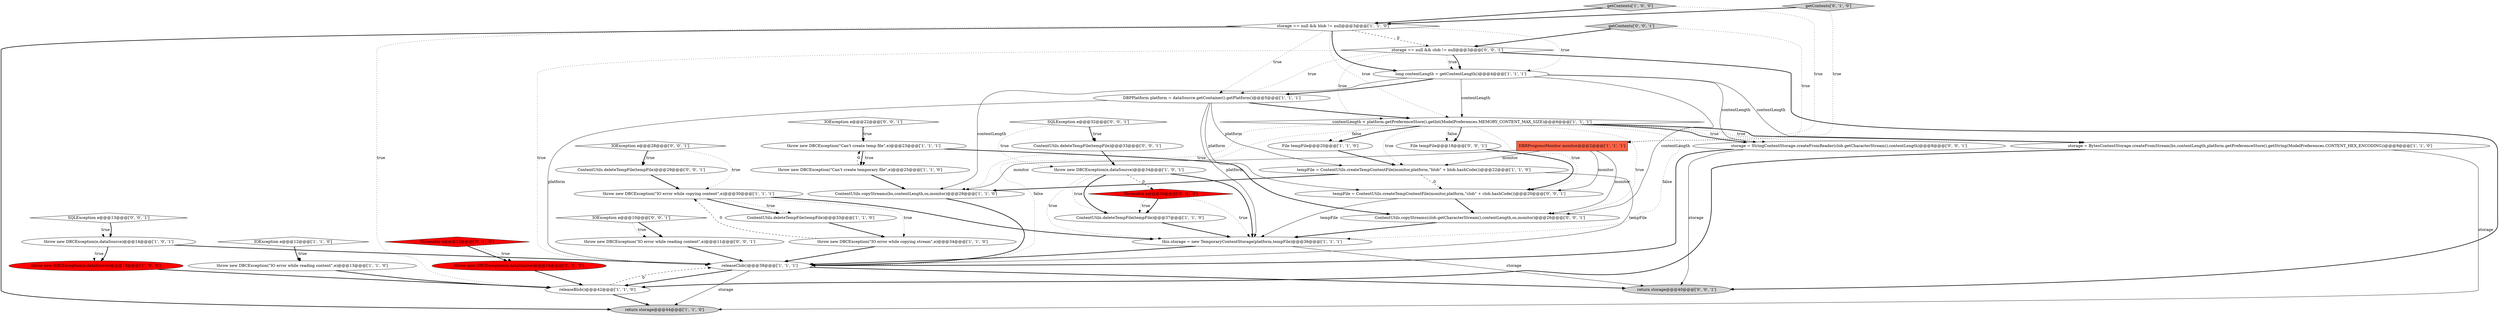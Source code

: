 digraph {
34 [style = filled, label = "ContentUtils.deleteTempFile(tempFile)@@@29@@@['0', '0', '1']", fillcolor = white, shape = ellipse image = "AAA0AAABBB3BBB"];
41 [style = filled, label = "tempFile = ContentUtils.createTempContentFile(monitor,platform,\"clob\" + clob.hashCode())@@@20@@@['0', '0', '1']", fillcolor = white, shape = ellipse image = "AAA0AAABBB3BBB"];
30 [style = filled, label = "IOException e@@@28@@@['0', '0', '1']", fillcolor = white, shape = diamond image = "AAA0AAABBB3BBB"];
28 [style = filled, label = "getContents['0', '1', '0']", fillcolor = lightgray, shape = diamond image = "AAA0AAABBB2BBB"];
32 [style = filled, label = "SQLException e@@@32@@@['0', '0', '1']", fillcolor = white, shape = diamond image = "AAA0AAABBB3BBB"];
10 [style = filled, label = "ContentUtils.copyStreams(bs,contentLength,os,monitor)@@@29@@@['1', '1', '0']", fillcolor = white, shape = ellipse image = "AAA0AAABBB1BBB"];
13 [style = filled, label = "tempFile = ContentUtils.createTempContentFile(monitor,platform,\"blob\" + blob.hashCode())@@@22@@@['1', '1', '0']", fillcolor = white, shape = ellipse image = "AAA0AAABBB1BBB"];
18 [style = filled, label = "DBRProgressMonitor monitor@@@2@@@['1', '1', '1']", fillcolor = tomato, shape = box image = "AAA0AAABBB1BBB"];
15 [style = filled, label = "throw new DBCException(\"Can't create temporary file\",e)@@@25@@@['1', '1', '0']", fillcolor = white, shape = ellipse image = "AAA0AAABBB1BBB"];
14 [style = filled, label = "throw new DBCException(\"IO error while reading content\",e)@@@13@@@['1', '1', '0']", fillcolor = white, shape = ellipse image = "AAA0AAABBB1BBB"];
39 [style = filled, label = "return storage@@@40@@@['0', '0', '1']", fillcolor = lightgray, shape = ellipse image = "AAA0AAABBB3BBB"];
0 [style = filled, label = "DBPPlatform platform = dataSource.getContainer().getPlatform()@@@5@@@['1', '1', '1']", fillcolor = white, shape = ellipse image = "AAA0AAABBB1BBB"];
37 [style = filled, label = "IOException e@@@10@@@['0', '0', '1']", fillcolor = white, shape = diamond image = "AAA0AAABBB3BBB"];
16 [style = filled, label = "releaseClob()@@@38@@@['1', '1', '1']", fillcolor = white, shape = ellipse image = "AAA0AAABBB1BBB"];
36 [style = filled, label = "storage = StringContentStorage.createFromReader(clob.getCharacterStream(),contentLength)@@@8@@@['0', '0', '1']", fillcolor = white, shape = ellipse image = "AAA0AAABBB3BBB"];
1 [style = filled, label = "IOException e@@@12@@@['1', '1', '0']", fillcolor = white, shape = diamond image = "AAA0AAABBB1BBB"];
22 [style = filled, label = "long contentLength = getContentLength()@@@4@@@['1', '1', '1']", fillcolor = white, shape = ellipse image = "AAA0AAABBB1BBB"];
20 [style = filled, label = "File tempFile@@@20@@@['1', '1', '0']", fillcolor = white, shape = ellipse image = "AAA0AAABBB1BBB"];
2 [style = filled, label = "this.storage = new TemporaryContentStorage(platform,tempFile)@@@36@@@['1', '1', '1']", fillcolor = white, shape = ellipse image = "AAA0AAABBB1BBB"];
4 [style = filled, label = "throw new DBCException(e,dataSource)@@@14@@@['1', '0', '1']", fillcolor = white, shape = ellipse image = "AAA0AAABBB1BBB"];
17 [style = filled, label = "getContents['1', '0', '0']", fillcolor = lightgray, shape = diamond image = "AAA0AAABBB1BBB"];
29 [style = filled, label = "throw new DBCException(\"IO error while reading content\",e)@@@11@@@['0', '0', '1']", fillcolor = white, shape = ellipse image = "AAA0AAABBB3BBB"];
6 [style = filled, label = "throw new DBCException(\"IO error while copying stream\",e)@@@34@@@['1', '1', '0']", fillcolor = white, shape = ellipse image = "AAA0AAABBB1BBB"];
38 [style = filled, label = "File tempFile@@@18@@@['0', '0', '1']", fillcolor = white, shape = ellipse image = "AAA0AAABBB3BBB"];
25 [style = filled, label = "throw new DBCException(e,dataSource)@@@16@@@['0', '1', '0']", fillcolor = red, shape = ellipse image = "AAA1AAABBB2BBB"];
21 [style = filled, label = "storage = BytesContentStorage.createFromStream(bs,contentLength,platform.getPreferenceStore().getString(ModelPreferences.CONTENT_HEX_ENCODING))@@@9@@@['1', '1', '0']", fillcolor = white, shape = ellipse image = "AAA0AAABBB1BBB"];
11 [style = filled, label = "releaseBlob()@@@42@@@['1', '1', '0']", fillcolor = white, shape = ellipse image = "AAA0AAABBB1BBB"];
43 [style = filled, label = "ContentUtils.deleteTempFile(tempFile)@@@33@@@['0', '0', '1']", fillcolor = white, shape = ellipse image = "AAA0AAABBB3BBB"];
9 [style = filled, label = "throw new DBCException(e,dataSource)@@@13@@@['1', '0', '0']", fillcolor = red, shape = ellipse image = "AAA1AAABBB1BBB"];
33 [style = filled, label = "IOException e@@@22@@@['0', '0', '1']", fillcolor = white, shape = diamond image = "AAA0AAABBB3BBB"];
35 [style = filled, label = "ContentUtils.copyStreams(clob.getCharacterStream(),contentLength,os,monitor)@@@26@@@['0', '0', '1']", fillcolor = white, shape = ellipse image = "AAA0AAABBB3BBB"];
40 [style = filled, label = "getContents['0', '0', '1']", fillcolor = lightgray, shape = diamond image = "AAA0AAABBB3BBB"];
23 [style = filled, label = "return storage@@@44@@@['1', '1', '0']", fillcolor = lightgray, shape = ellipse image = "AAA0AAABBB1BBB"];
7 [style = filled, label = "ContentUtils.deleteTempFile(tempFile)@@@37@@@['1', '1', '0']", fillcolor = white, shape = ellipse image = "AAA0AAABBB1BBB"];
3 [style = filled, label = "storage == null && blob != null@@@3@@@['1', '1', '0']", fillcolor = white, shape = diamond image = "AAA0AAABBB1BBB"];
31 [style = filled, label = "storage == null && clob != null@@@3@@@['0', '0', '1']", fillcolor = white, shape = diamond image = "AAA0AAABBB3BBB"];
24 [style = filled, label = "throw new DBCException(e,dataSource)@@@34@@@['1', '0', '1']", fillcolor = white, shape = ellipse image = "AAA0AAABBB1BBB"];
42 [style = filled, label = "SQLException e@@@13@@@['0', '0', '1']", fillcolor = white, shape = diamond image = "AAA0AAABBB3BBB"];
5 [style = filled, label = "throw new DBCException(\"Can't create temp file\",e)@@@23@@@['1', '1', '1']", fillcolor = white, shape = ellipse image = "AAA0AAABBB1BBB"];
12 [style = filled, label = "ContentUtils.deleteTempFile(tempFile)@@@33@@@['1', '1', '0']", fillcolor = white, shape = ellipse image = "AAA0AAABBB1BBB"];
8 [style = filled, label = "throw new DBCException(\"IO error while copying content\",e)@@@30@@@['1', '1', '1']", fillcolor = white, shape = ellipse image = "AAA0AAABBB1BBB"];
27 [style = filled, label = "Throwable e@@@15@@@['0', '1', '0']", fillcolor = red, shape = diamond image = "AAA1AAABBB2BBB"];
26 [style = filled, label = "Throwable e@@@36@@@['0', '1', '0']", fillcolor = red, shape = diamond image = "AAA1AAABBB2BBB"];
19 [style = filled, label = "contentLength < platform.getPreferenceStore().getInt(ModelPreferences.MEMORY_CONTENT_MAX_SIZE)@@@6@@@['1', '1', '1']", fillcolor = white, shape = diamond image = "AAA0AAABBB1BBB"];
22->10 [style = solid, label="contentLength"];
16->23 [style = solid, label="storage"];
19->10 [style = dotted, label="true"];
15->10 [style = bold, label=""];
18->41 [style = solid, label="monitor"];
32->43 [style = dotted, label="true"];
40->18 [style = dotted, label="true"];
9->11 [style = bold, label=""];
11->16 [style = dashed, label="0"];
18->35 [style = solid, label="monitor"];
0->13 [style = solid, label="platform"];
5->15 [style = bold, label=""];
13->16 [style = solid, label="tempFile"];
19->36 [style = bold, label=""];
38->41 [style = bold, label=""];
13->41 [style = dashed, label="0"];
15->5 [style = dashed, label="0"];
24->26 [style = dashed, label="0"];
22->0 [style = bold, label=""];
19->16 [style = dotted, label="false"];
22->19 [style = solid, label="contentLength"];
41->2 [style = solid, label="tempFile"];
43->24 [style = bold, label=""];
28->18 [style = dotted, label="true"];
3->0 [style = dotted, label="true"];
28->3 [style = bold, label=""];
40->31 [style = bold, label=""];
21->23 [style = solid, label="storage"];
19->35 [style = dotted, label="true"];
14->11 [style = bold, label=""];
27->25 [style = bold, label=""];
4->16 [style = bold, label=""];
31->19 [style = dotted, label="true"];
2->16 [style = bold, label=""];
31->22 [style = dotted, label="true"];
6->8 [style = dashed, label="0"];
19->20 [style = dotted, label="false"];
32->24 [style = dotted, label="true"];
26->7 [style = bold, label=""];
27->25 [style = dotted, label="true"];
3->31 [style = dashed, label="0"];
0->19 [style = bold, label=""];
26->2 [style = dotted, label="true"];
19->20 [style = bold, label=""];
22->35 [style = solid, label="contentLength"];
37->29 [style = bold, label=""];
0->2 [style = solid, label="platform"];
18->13 [style = solid, label="monitor"];
30->34 [style = bold, label=""];
19->21 [style = dotted, label="true"];
34->8 [style = bold, label=""];
19->36 [style = dotted, label="true"];
3->23 [style = bold, label=""];
8->12 [style = dotted, label="true"];
21->11 [style = bold, label=""];
7->2 [style = bold, label=""];
19->41 [style = dotted, label="true"];
36->16 [style = bold, label=""];
16->39 [style = bold, label=""];
24->7 [style = bold, label=""];
19->38 [style = bold, label=""];
29->16 [style = bold, label=""];
24->7 [style = dotted, label="true"];
26->7 [style = dotted, label="true"];
4->9 [style = bold, label=""];
13->10 [style = bold, label=""];
20->13 [style = bold, label=""];
17->18 [style = dotted, label="true"];
0->16 [style = solid, label="platform"];
35->2 [style = bold, label=""];
33->5 [style = bold, label=""];
31->0 [style = dotted, label="true"];
5->15 [style = dotted, label="true"];
30->34 [style = dotted, label="true"];
19->38 [style = dotted, label="false"];
42->4 [style = bold, label=""];
22->36 [style = solid, label="contentLength"];
8->6 [style = dotted, label="true"];
10->16 [style = bold, label=""];
8->2 [style = bold, label=""];
17->3 [style = bold, label=""];
0->41 [style = solid, label="platform"];
30->8 [style = dotted, label="true"];
31->39 [style = bold, label=""];
18->10 [style = solid, label="monitor"];
2->39 [style = solid, label="storage"];
22->21 [style = solid, label="contentLength"];
5->35 [style = bold, label=""];
8->12 [style = bold, label=""];
19->21 [style = bold, label=""];
41->35 [style = bold, label=""];
3->11 [style = dotted, label="true"];
16->11 [style = bold, label=""];
31->22 [style = bold, label=""];
24->2 [style = bold, label=""];
42->4 [style = dotted, label="true"];
19->13 [style = dotted, label="true"];
37->29 [style = dotted, label="true"];
1->14 [style = dotted, label="true"];
36->39 [style = solid, label="storage"];
31->16 [style = dotted, label="true"];
32->43 [style = bold, label=""];
3->22 [style = bold, label=""];
12->6 [style = bold, label=""];
3->19 [style = dotted, label="true"];
6->16 [style = bold, label=""];
25->11 [style = bold, label=""];
33->5 [style = dotted, label="true"];
3->22 [style = dotted, label="true"];
19->2 [style = dotted, label="false"];
1->14 [style = bold, label=""];
24->2 [style = dotted, label="true"];
4->9 [style = dotted, label="true"];
11->23 [style = bold, label=""];
}
